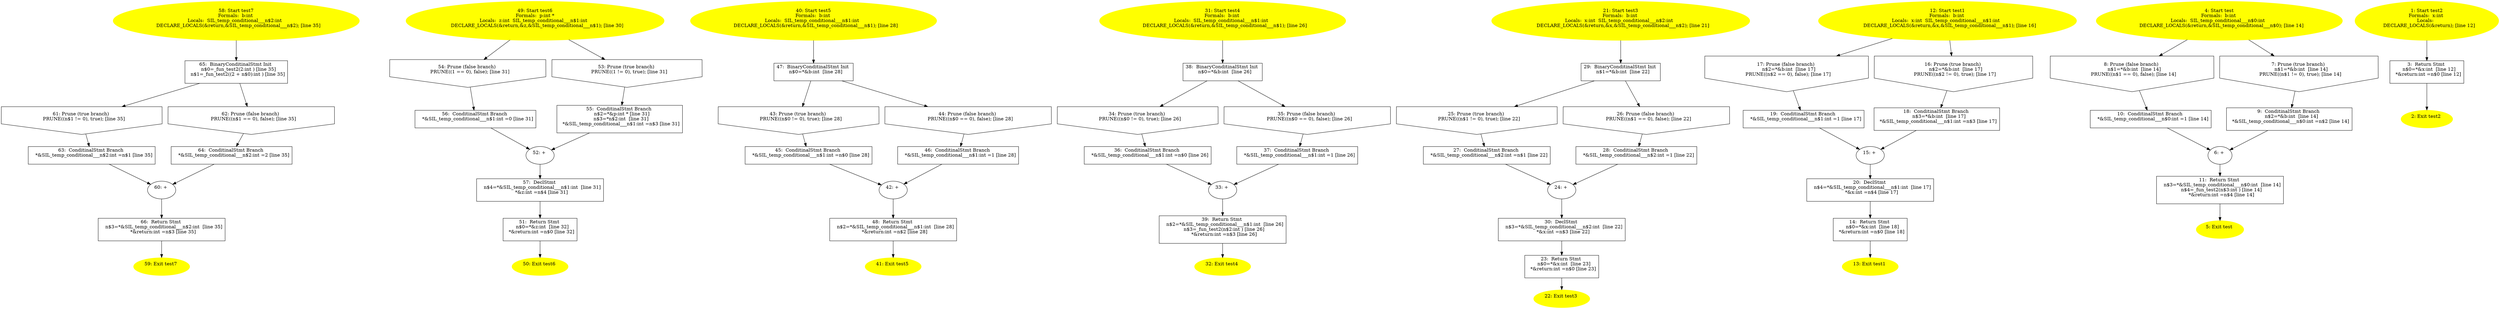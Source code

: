 /* @generated */
digraph iCFG {
66 [label="66:  Return Stmt \n   n$3=*&SIL_temp_conditional___n$2:int  [line 35]\n  *&return:int =n$3 [line 35]\n " shape="box"]
	

	 66 -> 59 ;
65 [label="65:  BinaryConditinalStmt Init \n   n$0=_fun_test2(2:int ) [line 35]\n  n$1=_fun_test2((2 + n$0):int ) [line 35]\n " shape="box"]
	

	 65 -> 61 ;
	 65 -> 62 ;
64 [label="64:  ConditinalStmt Branch \n   *&SIL_temp_conditional___n$2:int =2 [line 35]\n " shape="box"]
	

	 64 -> 60 ;
63 [label="63:  ConditinalStmt Branch \n   *&SIL_temp_conditional___n$2:int =n$1 [line 35]\n " shape="box"]
	

	 63 -> 60 ;
62 [label="62: Prune (false branch) \n   PRUNE((n$1 == 0), false); [line 35]\n " shape="invhouse"]
	

	 62 -> 64 ;
61 [label="61: Prune (true branch) \n   PRUNE((n$1 != 0), true); [line 35]\n " shape="invhouse"]
	

	 61 -> 63 ;
60 [label="60: + \n  " ]
	

	 60 -> 66 ;
59 [label="59: Exit test7 \n  " color=yellow style=filled]
	

58 [label="58: Start test7\nFormals:  b:int \nLocals:  SIL_temp_conditional___n$2:int  \n   DECLARE_LOCALS(&return,&SIL_temp_conditional___n$2); [line 35]\n " color=yellow style=filled]
	

	 58 -> 65 ;
57 [label="57:  DeclStmt \n   n$4=*&SIL_temp_conditional___n$1:int  [line 31]\n  *&z:int =n$4 [line 31]\n " shape="box"]
	

	 57 -> 51 ;
56 [label="56:  ConditinalStmt Branch \n   *&SIL_temp_conditional___n$1:int =0 [line 31]\n " shape="box"]
	

	 56 -> 52 ;
55 [label="55:  ConditinalStmt Branch \n   n$2=*&p:int * [line 31]\n  n$3=*n$2:int  [line 31]\n  *&SIL_temp_conditional___n$1:int =n$3 [line 31]\n " shape="box"]
	

	 55 -> 52 ;
54 [label="54: Prune (false branch) \n   PRUNE((1 == 0), false); [line 31]\n " shape="invhouse"]
	

	 54 -> 56 ;
53 [label="53: Prune (true branch) \n   PRUNE((1 != 0), true); [line 31]\n " shape="invhouse"]
	

	 53 -> 55 ;
52 [label="52: + \n  " ]
	

	 52 -> 57 ;
51 [label="51:  Return Stmt \n   n$0=*&z:int  [line 32]\n  *&return:int =n$0 [line 32]\n " shape="box"]
	

	 51 -> 50 ;
50 [label="50: Exit test6 \n  " color=yellow style=filled]
	

49 [label="49: Start test6\nFormals:  p:int *\nLocals:  z:int  SIL_temp_conditional___n$1:int  \n   DECLARE_LOCALS(&return,&z,&SIL_temp_conditional___n$1); [line 30]\n " color=yellow style=filled]
	

	 49 -> 53 ;
	 49 -> 54 ;
48 [label="48:  Return Stmt \n   n$2=*&SIL_temp_conditional___n$1:int  [line 28]\n  *&return:int =n$2 [line 28]\n " shape="box"]
	

	 48 -> 41 ;
47 [label="47:  BinaryConditinalStmt Init \n   n$0=*&b:int  [line 28]\n " shape="box"]
	

	 47 -> 43 ;
	 47 -> 44 ;
46 [label="46:  ConditinalStmt Branch \n   *&SIL_temp_conditional___n$1:int =1 [line 28]\n " shape="box"]
	

	 46 -> 42 ;
45 [label="45:  ConditinalStmt Branch \n   *&SIL_temp_conditional___n$1:int =n$0 [line 28]\n " shape="box"]
	

	 45 -> 42 ;
44 [label="44: Prune (false branch) \n   PRUNE((n$0 == 0), false); [line 28]\n " shape="invhouse"]
	

	 44 -> 46 ;
43 [label="43: Prune (true branch) \n   PRUNE((n$0 != 0), true); [line 28]\n " shape="invhouse"]
	

	 43 -> 45 ;
42 [label="42: + \n  " ]
	

	 42 -> 48 ;
41 [label="41: Exit test5 \n  " color=yellow style=filled]
	

40 [label="40: Start test5\nFormals:  b:int \nLocals:  SIL_temp_conditional___n$1:int  \n   DECLARE_LOCALS(&return,&SIL_temp_conditional___n$1); [line 28]\n " color=yellow style=filled]
	

	 40 -> 47 ;
39 [label="39:  Return Stmt \n   n$2=*&SIL_temp_conditional___n$1:int  [line 26]\n  n$3=_fun_test2(n$2:int ) [line 26]\n  *&return:int =n$3 [line 26]\n " shape="box"]
	

	 39 -> 32 ;
38 [label="38:  BinaryConditinalStmt Init \n   n$0=*&b:int  [line 26]\n " shape="box"]
	

	 38 -> 34 ;
	 38 -> 35 ;
37 [label="37:  ConditinalStmt Branch \n   *&SIL_temp_conditional___n$1:int =1 [line 26]\n " shape="box"]
	

	 37 -> 33 ;
36 [label="36:  ConditinalStmt Branch \n   *&SIL_temp_conditional___n$1:int =n$0 [line 26]\n " shape="box"]
	

	 36 -> 33 ;
35 [label="35: Prune (false branch) \n   PRUNE((n$0 == 0), false); [line 26]\n " shape="invhouse"]
	

	 35 -> 37 ;
34 [label="34: Prune (true branch) \n   PRUNE((n$0 != 0), true); [line 26]\n " shape="invhouse"]
	

	 34 -> 36 ;
33 [label="33: + \n  " ]
	

	 33 -> 39 ;
32 [label="32: Exit test4 \n  " color=yellow style=filled]
	

31 [label="31: Start test4\nFormals:  b:int \nLocals:  SIL_temp_conditional___n$1:int  \n   DECLARE_LOCALS(&return,&SIL_temp_conditional___n$1); [line 26]\n " color=yellow style=filled]
	

	 31 -> 38 ;
30 [label="30:  DeclStmt \n   n$3=*&SIL_temp_conditional___n$2:int  [line 22]\n  *&x:int =n$3 [line 22]\n " shape="box"]
	

	 30 -> 23 ;
29 [label="29:  BinaryConditinalStmt Init \n   n$1=*&b:int  [line 22]\n " shape="box"]
	

	 29 -> 25 ;
	 29 -> 26 ;
28 [label="28:  ConditinalStmt Branch \n   *&SIL_temp_conditional___n$2:int =1 [line 22]\n " shape="box"]
	

	 28 -> 24 ;
27 [label="27:  ConditinalStmt Branch \n   *&SIL_temp_conditional___n$2:int =n$1 [line 22]\n " shape="box"]
	

	 27 -> 24 ;
26 [label="26: Prune (false branch) \n   PRUNE((n$1 == 0), false); [line 22]\n " shape="invhouse"]
	

	 26 -> 28 ;
25 [label="25: Prune (true branch) \n   PRUNE((n$1 != 0), true); [line 22]\n " shape="invhouse"]
	

	 25 -> 27 ;
24 [label="24: + \n  " ]
	

	 24 -> 30 ;
23 [label="23:  Return Stmt \n   n$0=*&x:int  [line 23]\n  *&return:int =n$0 [line 23]\n " shape="box"]
	

	 23 -> 22 ;
22 [label="22: Exit test3 \n  " color=yellow style=filled]
	

21 [label="21: Start test3\nFormals:  b:int \nLocals:  x:int  SIL_temp_conditional___n$2:int  \n   DECLARE_LOCALS(&return,&x,&SIL_temp_conditional___n$2); [line 21]\n " color=yellow style=filled]
	

	 21 -> 29 ;
20 [label="20:  DeclStmt \n   n$4=*&SIL_temp_conditional___n$1:int  [line 17]\n  *&x:int =n$4 [line 17]\n " shape="box"]
	

	 20 -> 14 ;
19 [label="19:  ConditinalStmt Branch \n   *&SIL_temp_conditional___n$1:int =1 [line 17]\n " shape="box"]
	

	 19 -> 15 ;
18 [label="18:  ConditinalStmt Branch \n   n$3=*&b:int  [line 17]\n  *&SIL_temp_conditional___n$1:int =n$3 [line 17]\n " shape="box"]
	

	 18 -> 15 ;
17 [label="17: Prune (false branch) \n   n$2=*&b:int  [line 17]\n  PRUNE((n$2 == 0), false); [line 17]\n " shape="invhouse"]
	

	 17 -> 19 ;
16 [label="16: Prune (true branch) \n   n$2=*&b:int  [line 17]\n  PRUNE((n$2 != 0), true); [line 17]\n " shape="invhouse"]
	

	 16 -> 18 ;
15 [label="15: + \n  " ]
	

	 15 -> 20 ;
14 [label="14:  Return Stmt \n   n$0=*&x:int  [line 18]\n  *&return:int =n$0 [line 18]\n " shape="box"]
	

	 14 -> 13 ;
13 [label="13: Exit test1 \n  " color=yellow style=filled]
	

12 [label="12: Start test1\nFormals:  b:int \nLocals:  x:int  SIL_temp_conditional___n$1:int  \n   DECLARE_LOCALS(&return,&x,&SIL_temp_conditional___n$1); [line 16]\n " color=yellow style=filled]
	

	 12 -> 16 ;
	 12 -> 17 ;
11 [label="11:  Return Stmt \n   n$3=*&SIL_temp_conditional___n$0:int  [line 14]\n  n$4=_fun_test2(n$3:int ) [line 14]\n  *&return:int =n$4 [line 14]\n " shape="box"]
	

	 11 -> 5 ;
10 [label="10:  ConditinalStmt Branch \n   *&SIL_temp_conditional___n$0:int =1 [line 14]\n " shape="box"]
	

	 10 -> 6 ;
9 [label="9:  ConditinalStmt Branch \n   n$2=*&b:int  [line 14]\n  *&SIL_temp_conditional___n$0:int =n$2 [line 14]\n " shape="box"]
	

	 9 -> 6 ;
8 [label="8: Prune (false branch) \n   n$1=*&b:int  [line 14]\n  PRUNE((n$1 == 0), false); [line 14]\n " shape="invhouse"]
	

	 8 -> 10 ;
7 [label="7: Prune (true branch) \n   n$1=*&b:int  [line 14]\n  PRUNE((n$1 != 0), true); [line 14]\n " shape="invhouse"]
	

	 7 -> 9 ;
6 [label="6: + \n  " ]
	

	 6 -> 11 ;
5 [label="5: Exit test \n  " color=yellow style=filled]
	

4 [label="4: Start test\nFormals:  b:int \nLocals:  SIL_temp_conditional___n$0:int  \n   DECLARE_LOCALS(&return,&SIL_temp_conditional___n$0); [line 14]\n " color=yellow style=filled]
	

	 4 -> 7 ;
	 4 -> 8 ;
3 [label="3:  Return Stmt \n   n$0=*&x:int  [line 12]\n  *&return:int =n$0 [line 12]\n " shape="box"]
	

	 3 -> 2 ;
2 [label="2: Exit test2 \n  " color=yellow style=filled]
	

1 [label="1: Start test2\nFormals:  x:int \nLocals:  \n   DECLARE_LOCALS(&return); [line 12]\n " color=yellow style=filled]
	

	 1 -> 3 ;
}
